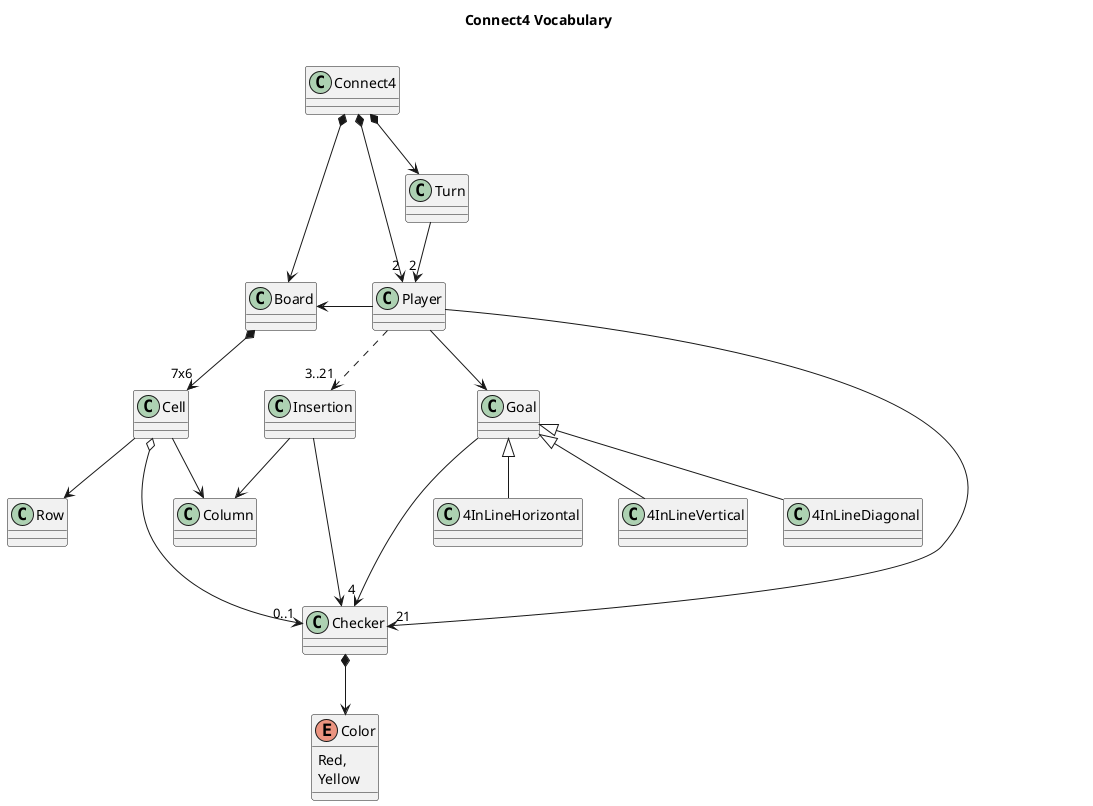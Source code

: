 @startuml connect4--vocabulary


title Connect4 Vocabulary \n

class Connect4
class Turn
class Player
class Board
class Cell
class Checker
enum Color {
    Red,
    Yellow
}
class Insertion
class Goal
class 4InLineHorizontal
class 4InLineVertical
class 4InLineDiagonal

Connect4 *--> Turn
Connect4 *--> "    2" Player
Connect4 *--> Board

Turn --> " 2" Player
Player ---> "21" Checker
Player --> Goal
Player ..> "3..21" Insertion
Player -l-> Board

Board *-d-> "7x6" Cell
Cell o-r-> "0..1" Checker
Cell --> Column
Cell --> Row

Checker *--> Color
Insertion ---> Checker
Insertion --> Column

Goal --> "  4" Checker
Goal <|-down- 4InLineHorizontal
Goal <|-down- 4InLineVertical
Goal <|-down- 4InLineDiagonal



@enduml


' diagram Oscar Quintero, Borja Coll and Fernando Cortés ;-)
